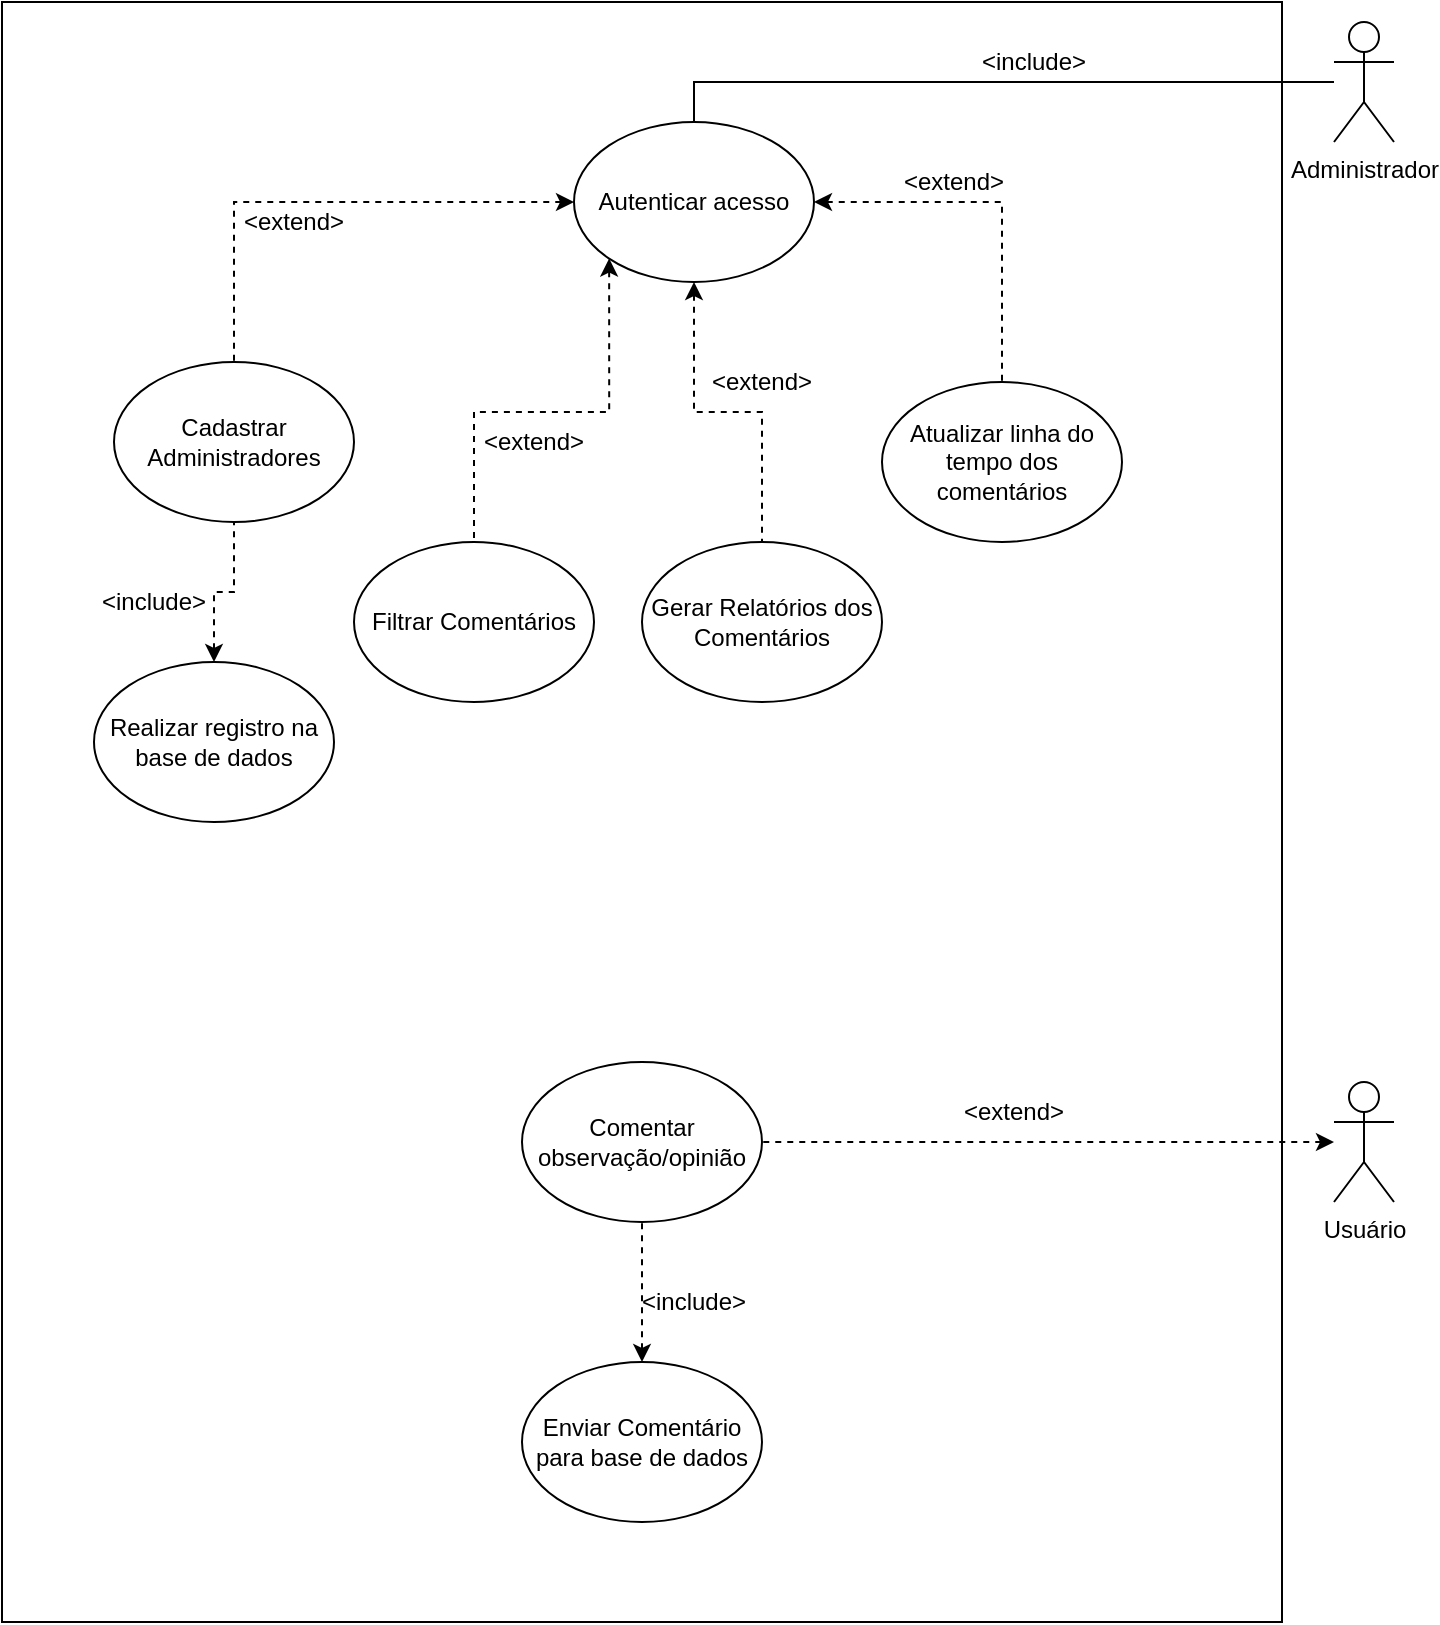 <mxfile version="13.7.5" type="device"><diagram id="Vm5pm8HHHhhtLHbLG32R" name="Page-1"><mxGraphModel dx="868" dy="482" grid="1" gridSize="10" guides="1" tooltips="1" connect="1" arrows="1" fold="1" page="1" pageScale="1" pageWidth="827" pageHeight="1169" math="0" shadow="0"><root><mxCell id="0"/><mxCell id="1" parent="0"/><mxCell id="izKLyJxCPNCAMzLl_90I-34" value="" style="rounded=0;whiteSpace=wrap;html=1;fillColor=none;" vertex="1" parent="1"><mxGeometry x="94" y="30" width="640" height="810" as="geometry"/></mxCell><mxCell id="izKLyJxCPNCAMzLl_90I-6" style="edgeStyle=orthogonalEdgeStyle;rounded=0;orthogonalLoop=1;jettySize=auto;html=1;entryX=0.5;entryY=0;entryDx=0;entryDy=0;endArrow=none;endFill=0;" edge="1" parent="1" source="izKLyJxCPNCAMzLl_90I-1" target="izKLyJxCPNCAMzLl_90I-4"><mxGeometry relative="1" as="geometry"/></mxCell><mxCell id="izKLyJxCPNCAMzLl_90I-1" value="Administrador" style="shape=umlActor;verticalLabelPosition=bottom;verticalAlign=top;html=1;outlineConnect=0;" vertex="1" parent="1"><mxGeometry x="760" y="40" width="30" height="60" as="geometry"/></mxCell><mxCell id="izKLyJxCPNCAMzLl_90I-8" style="edgeStyle=orthogonalEdgeStyle;rounded=0;orthogonalLoop=1;jettySize=auto;html=1;exitX=0;exitY=0.5;exitDx=0;exitDy=0;entryX=0.5;entryY=0;entryDx=0;entryDy=0;endArrow=none;endFill=0;startArrow=classic;startFill=1;dashed=1;" edge="1" parent="1" source="izKLyJxCPNCAMzLl_90I-4" target="izKLyJxCPNCAMzLl_90I-7"><mxGeometry relative="1" as="geometry"/></mxCell><mxCell id="izKLyJxCPNCAMzLl_90I-10" style="edgeStyle=orthogonalEdgeStyle;rounded=0;orthogonalLoop=1;jettySize=auto;html=1;exitX=0.5;exitY=1;exitDx=0;exitDy=0;entryX=0.5;entryY=0;entryDx=0;entryDy=0;dashed=1;startArrow=classic;startFill=1;endArrow=none;endFill=0;" edge="1" parent="1" source="izKLyJxCPNCAMzLl_90I-4" target="izKLyJxCPNCAMzLl_90I-9"><mxGeometry relative="1" as="geometry"/></mxCell><mxCell id="izKLyJxCPNCAMzLl_90I-12" style="edgeStyle=orthogonalEdgeStyle;rounded=0;orthogonalLoop=1;jettySize=auto;html=1;exitX=1;exitY=0.5;exitDx=0;exitDy=0;entryX=0.5;entryY=0;entryDx=0;entryDy=0;dashed=1;startArrow=classic;startFill=1;endArrow=none;endFill=0;" edge="1" parent="1" source="izKLyJxCPNCAMzLl_90I-4" target="izKLyJxCPNCAMzLl_90I-11"><mxGeometry relative="1" as="geometry"/></mxCell><mxCell id="izKLyJxCPNCAMzLl_90I-15" style="edgeStyle=orthogonalEdgeStyle;rounded=0;orthogonalLoop=1;jettySize=auto;html=1;exitX=0;exitY=1;exitDx=0;exitDy=0;entryX=0.5;entryY=0;entryDx=0;entryDy=0;dashed=1;startArrow=classic;startFill=1;endArrow=none;endFill=0;" edge="1" parent="1" source="izKLyJxCPNCAMzLl_90I-4" target="izKLyJxCPNCAMzLl_90I-14"><mxGeometry relative="1" as="geometry"/></mxCell><mxCell id="izKLyJxCPNCAMzLl_90I-4" value="Autenticar acesso" style="ellipse;whiteSpace=wrap;html=1;" vertex="1" parent="1"><mxGeometry x="380" y="90" width="120" height="80" as="geometry"/></mxCell><mxCell id="izKLyJxCPNCAMzLl_90I-7" value="Cadastrar Administradores" style="ellipse;whiteSpace=wrap;html=1;" vertex="1" parent="1"><mxGeometry x="150" y="210" width="120" height="80" as="geometry"/></mxCell><mxCell id="izKLyJxCPNCAMzLl_90I-9" value="Gerar Relatórios dos Comentários" style="ellipse;whiteSpace=wrap;html=1;" vertex="1" parent="1"><mxGeometry x="414" y="300" width="120" height="80" as="geometry"/></mxCell><mxCell id="izKLyJxCPNCAMzLl_90I-11" value="Atualizar linha do tempo dos comentários" style="ellipse;whiteSpace=wrap;html=1;" vertex="1" parent="1"><mxGeometry x="534" y="220" width="120" height="80" as="geometry"/></mxCell><mxCell id="izKLyJxCPNCAMzLl_90I-14" value="Filtrar Comentários" style="ellipse;whiteSpace=wrap;html=1;" vertex="1" parent="1"><mxGeometry x="270" y="300" width="120" height="80" as="geometry"/></mxCell><mxCell id="izKLyJxCPNCAMzLl_90I-16" value="&amp;lt;extend&amp;gt;" style="text;html=1;strokeColor=none;fillColor=none;align=center;verticalAlign=middle;whiteSpace=wrap;rounded=0;" vertex="1" parent="1"><mxGeometry x="220" y="130" width="40" height="20" as="geometry"/></mxCell><mxCell id="izKLyJxCPNCAMzLl_90I-17" value="&amp;lt;extend&amp;gt;" style="text;html=1;strokeColor=none;fillColor=none;align=center;verticalAlign=middle;whiteSpace=wrap;rounded=0;" vertex="1" parent="1"><mxGeometry x="340" y="240" width="40" height="20" as="geometry"/></mxCell><mxCell id="izKLyJxCPNCAMzLl_90I-19" value="&amp;lt;extend&amp;gt;" style="text;html=1;strokeColor=none;fillColor=none;align=center;verticalAlign=middle;whiteSpace=wrap;rounded=0;" vertex="1" parent="1"><mxGeometry x="454" y="210" width="40" height="20" as="geometry"/></mxCell><mxCell id="izKLyJxCPNCAMzLl_90I-20" value="&amp;lt;extend&amp;gt;" style="text;html=1;strokeColor=none;fillColor=none;align=center;verticalAlign=middle;whiteSpace=wrap;rounded=0;" vertex="1" parent="1"><mxGeometry x="550" y="110" width="40" height="20" as="geometry"/></mxCell><mxCell id="izKLyJxCPNCAMzLl_90I-21" value="&amp;lt;include&amp;gt;" style="text;html=1;strokeColor=none;fillColor=none;align=center;verticalAlign=middle;whiteSpace=wrap;rounded=0;" vertex="1" parent="1"><mxGeometry x="590" y="50" width="40" height="20" as="geometry"/></mxCell><mxCell id="izKLyJxCPNCAMzLl_90I-26" style="edgeStyle=orthogonalEdgeStyle;rounded=0;orthogonalLoop=1;jettySize=auto;html=1;entryX=1;entryY=0.5;entryDx=0;entryDy=0;startArrow=classic;startFill=1;endArrow=none;endFill=0;dashed=1;" edge="1" parent="1" source="izKLyJxCPNCAMzLl_90I-24" target="izKLyJxCPNCAMzLl_90I-25"><mxGeometry relative="1" as="geometry"><Array as="points"><mxPoint x="650" y="600"/><mxPoint x="650" y="600"/></Array></mxGeometry></mxCell><mxCell id="izKLyJxCPNCAMzLl_90I-24" value="Usuário" style="shape=umlActor;verticalLabelPosition=bottom;verticalAlign=top;html=1;outlineConnect=0;" vertex="1" parent="1"><mxGeometry x="760" y="570" width="30" height="60" as="geometry"/></mxCell><mxCell id="izKLyJxCPNCAMzLl_90I-25" value="Comentar observação/opinião" style="ellipse;whiteSpace=wrap;html=1;" vertex="1" parent="1"><mxGeometry x="354" y="560" width="120" height="80" as="geometry"/></mxCell><mxCell id="izKLyJxCPNCAMzLl_90I-31" style="edgeStyle=orthogonalEdgeStyle;rounded=0;orthogonalLoop=1;jettySize=auto;html=1;entryX=0.5;entryY=1;entryDx=0;entryDy=0;dashed=1;startArrow=classic;startFill=1;endArrow=none;endFill=0;" edge="1" parent="1" source="izKLyJxCPNCAMzLl_90I-28" target="izKLyJxCPNCAMzLl_90I-25"><mxGeometry relative="1" as="geometry"/></mxCell><mxCell id="izKLyJxCPNCAMzLl_90I-28" value="Enviar Comentário para base de dados" style="ellipse;whiteSpace=wrap;html=1;" vertex="1" parent="1"><mxGeometry x="354" y="710" width="120" height="80" as="geometry"/></mxCell><mxCell id="izKLyJxCPNCAMzLl_90I-32" value="&amp;lt;extend&amp;gt;" style="text;html=1;strokeColor=none;fillColor=none;align=center;verticalAlign=middle;whiteSpace=wrap;rounded=0;" vertex="1" parent="1"><mxGeometry x="580" y="575" width="40" height="20" as="geometry"/></mxCell><mxCell id="izKLyJxCPNCAMzLl_90I-33" value="&amp;lt;include&amp;gt;" style="text;html=1;strokeColor=none;fillColor=none;align=center;verticalAlign=middle;whiteSpace=wrap;rounded=0;" vertex="1" parent="1"><mxGeometry x="420" y="670" width="40" height="20" as="geometry"/></mxCell><mxCell id="izKLyJxCPNCAMzLl_90I-37" style="edgeStyle=orthogonalEdgeStyle;rounded=0;orthogonalLoop=1;jettySize=auto;html=1;dashed=1;startArrow=classic;startFill=1;endArrow=none;endFill=0;" edge="1" parent="1" source="izKLyJxCPNCAMzLl_90I-35" target="izKLyJxCPNCAMzLl_90I-7"><mxGeometry relative="1" as="geometry"/></mxCell><mxCell id="izKLyJxCPNCAMzLl_90I-35" value="Realizar registro na base de dados" style="ellipse;whiteSpace=wrap;html=1;" vertex="1" parent="1"><mxGeometry x="140" y="360" width="120" height="80" as="geometry"/></mxCell><mxCell id="izKLyJxCPNCAMzLl_90I-38" value="&amp;lt;include&amp;gt;" style="text;html=1;strokeColor=none;fillColor=none;align=center;verticalAlign=middle;whiteSpace=wrap;rounded=0;" vertex="1" parent="1"><mxGeometry x="150" y="320" width="40" height="20" as="geometry"/></mxCell></root></mxGraphModel></diagram></mxfile>